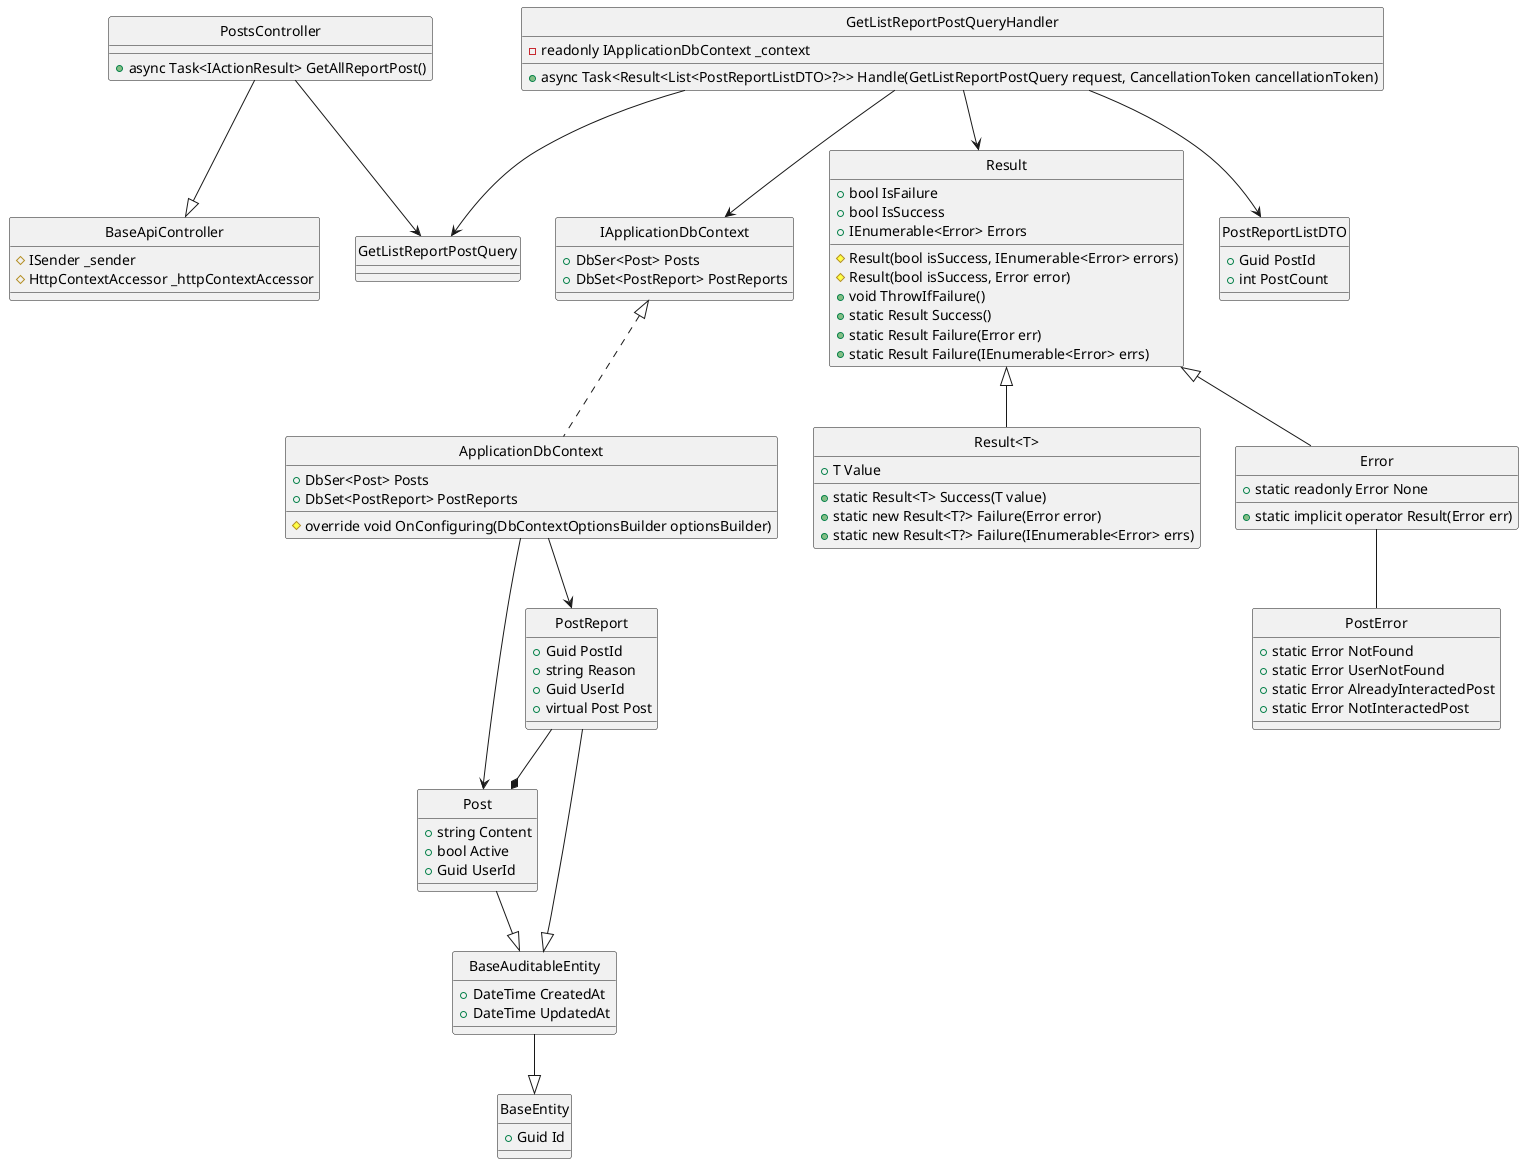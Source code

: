 @startuml 
hide circle

class BaseApiController {
    #ISender _sender
    #HttpContextAccessor _httpContextAccessor
}

class PostsController {
    +async Task<IActionResult> GetAllReportPost()
}

class GetListReportPostQuery {}

class GetListReportPostQueryHandler {
    -readonly IApplicationDbContext _context
    +async Task<Result<List<PostReportListDTO>?>> Handle(GetListReportPostQuery request, CancellationToken cancellationToken)
}

class IApplicationDbContext {
    +DbSer<Post> Posts
    +DbSet<PostReport> PostReports
}

class ApplicationDbContext {
    +DbSer<Post> Posts
    +DbSet<PostReport> PostReports
    #override void OnConfiguring(DbContextOptionsBuilder optionsBuilder)
}

class Result {
    +bool IsFailure
    +bool IsSuccess
    +IEnumerable<Error> Errors
    #Result(bool isSuccess, IEnumerable<Error> errors)
    #Result(bool isSuccess, Error error)
    +void ThrowIfFailure()
    +static Result Success()
    +static Result Failure(Error err)
    +static Result Failure(IEnumerable<Error> errs)
}

class "Result<T>" {
    +T Value
    +static Result<T> Success(T value)
    +static new Result<T?> Failure(Error error)
    +static new Result<T?> Failure(IEnumerable<Error> errs)
}

class Error {
    +static readonly Error None
    +static implicit operator Result(Error err)
}

class PostError {
    +static Error NotFound
    +static Error UserNotFound
    +static Error AlreadyInteractedPost
    +static Error NotInteractedPost
}

class PostReportListDTO {
    +Guid PostId
    +int PostCount
}

class BaseEntity {
    +Guid Id
}

class BaseAuditableEntity{
    +DateTime CreatedAt
    +DateTime UpdatedAt
}

class Post {
    +string Content
    +bool Active
    +Guid UserId
}

class PostReport {
    +Guid PostId
    +string Reason
    +Guid UserId
    +virtual Post Post
} 

PostsController --|> BaseApiController
PostsController --> GetListReportPostQuery
GetListReportPostQueryHandler --> GetListReportPostQuery
GetListReportPostQueryHandler --> Result
GetListReportPostQueryHandler --> IApplicationDbContext
GetListReportPostQueryHandler --> PostReportListDTO
IApplicationDbContext <|.. ApplicationDbContext
Result <|-- Error
Result <|-- "Result<T>"
Error -- PostError
ApplicationDbContext --> Post
ApplicationDbContext --> PostReport
PostReport --|> BaseAuditableEntity
Post --|> BaseAuditableEntity
BaseAuditableEntity --|> BaseEntity
PostReport --* Post
@enduml